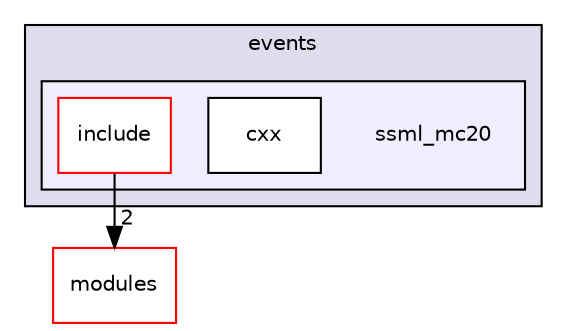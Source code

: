 digraph "ssml_mc20" {
  compound=true
  node [ fontsize="10", fontname="Helvetica"];
  edge [ labelfontsize="10", labelfontname="Helvetica"];
  subgraph clusterdir_8c49963344259a26845032e86c0550c4 {
    graph [ bgcolor="#ddddee", pencolor="black", label="events" fontname="Helvetica", fontsize="10", URL="dir_8c49963344259a26845032e86c0550c4.html"]
  subgraph clusterdir_4e15e596ba2d6a16133ddba85fff5f5e {
    graph [ bgcolor="#eeeeff", pencolor="black", label="" URL="dir_4e15e596ba2d6a16133ddba85fff5f5e.html"];
    dir_4e15e596ba2d6a16133ddba85fff5f5e [shape=plaintext label="ssml_mc20"];
    dir_f27abe801c85338ab7fce0999f025954 [shape=box label="cxx" color="black" fillcolor="white" style="filled" URL="dir_f27abe801c85338ab7fce0999f025954.html"];
    dir_789b4a59b44c28eca39ef4a86f03f505 [shape=box label="include" color="red" fillcolor="white" style="filled" URL="dir_789b4a59b44c28eca39ef4a86f03f505.html"];
  }
  }
  dir_ee3c23494b4011e6a628e4900ef262df [shape=box label="modules" fillcolor="white" style="filled" color="red" URL="dir_ee3c23494b4011e6a628e4900ef262df.html"];
  dir_789b4a59b44c28eca39ef4a86f03f505->dir_ee3c23494b4011e6a628e4900ef262df [headlabel="2", labeldistance=1.5 headhref="dir_000114_000074.html"];
}
